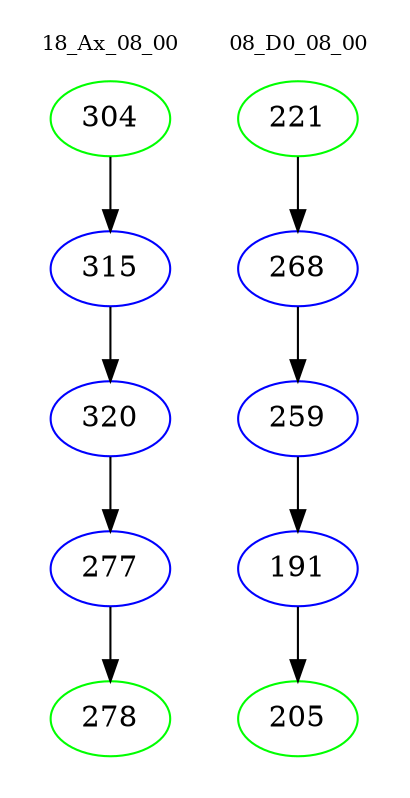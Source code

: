 digraph{
subgraph cluster_0 {
color = white
label = "18_Ax_08_00";
fontsize=10;
T0_304 [label="304", color="green"]
T0_304 -> T0_315 [color="black"]
T0_315 [label="315", color="blue"]
T0_315 -> T0_320 [color="black"]
T0_320 [label="320", color="blue"]
T0_320 -> T0_277 [color="black"]
T0_277 [label="277", color="blue"]
T0_277 -> T0_278 [color="black"]
T0_278 [label="278", color="green"]
}
subgraph cluster_1 {
color = white
label = "08_D0_08_00";
fontsize=10;
T1_221 [label="221", color="green"]
T1_221 -> T1_268 [color="black"]
T1_268 [label="268", color="blue"]
T1_268 -> T1_259 [color="black"]
T1_259 [label="259", color="blue"]
T1_259 -> T1_191 [color="black"]
T1_191 [label="191", color="blue"]
T1_191 -> T1_205 [color="black"]
T1_205 [label="205", color="green"]
}
}
